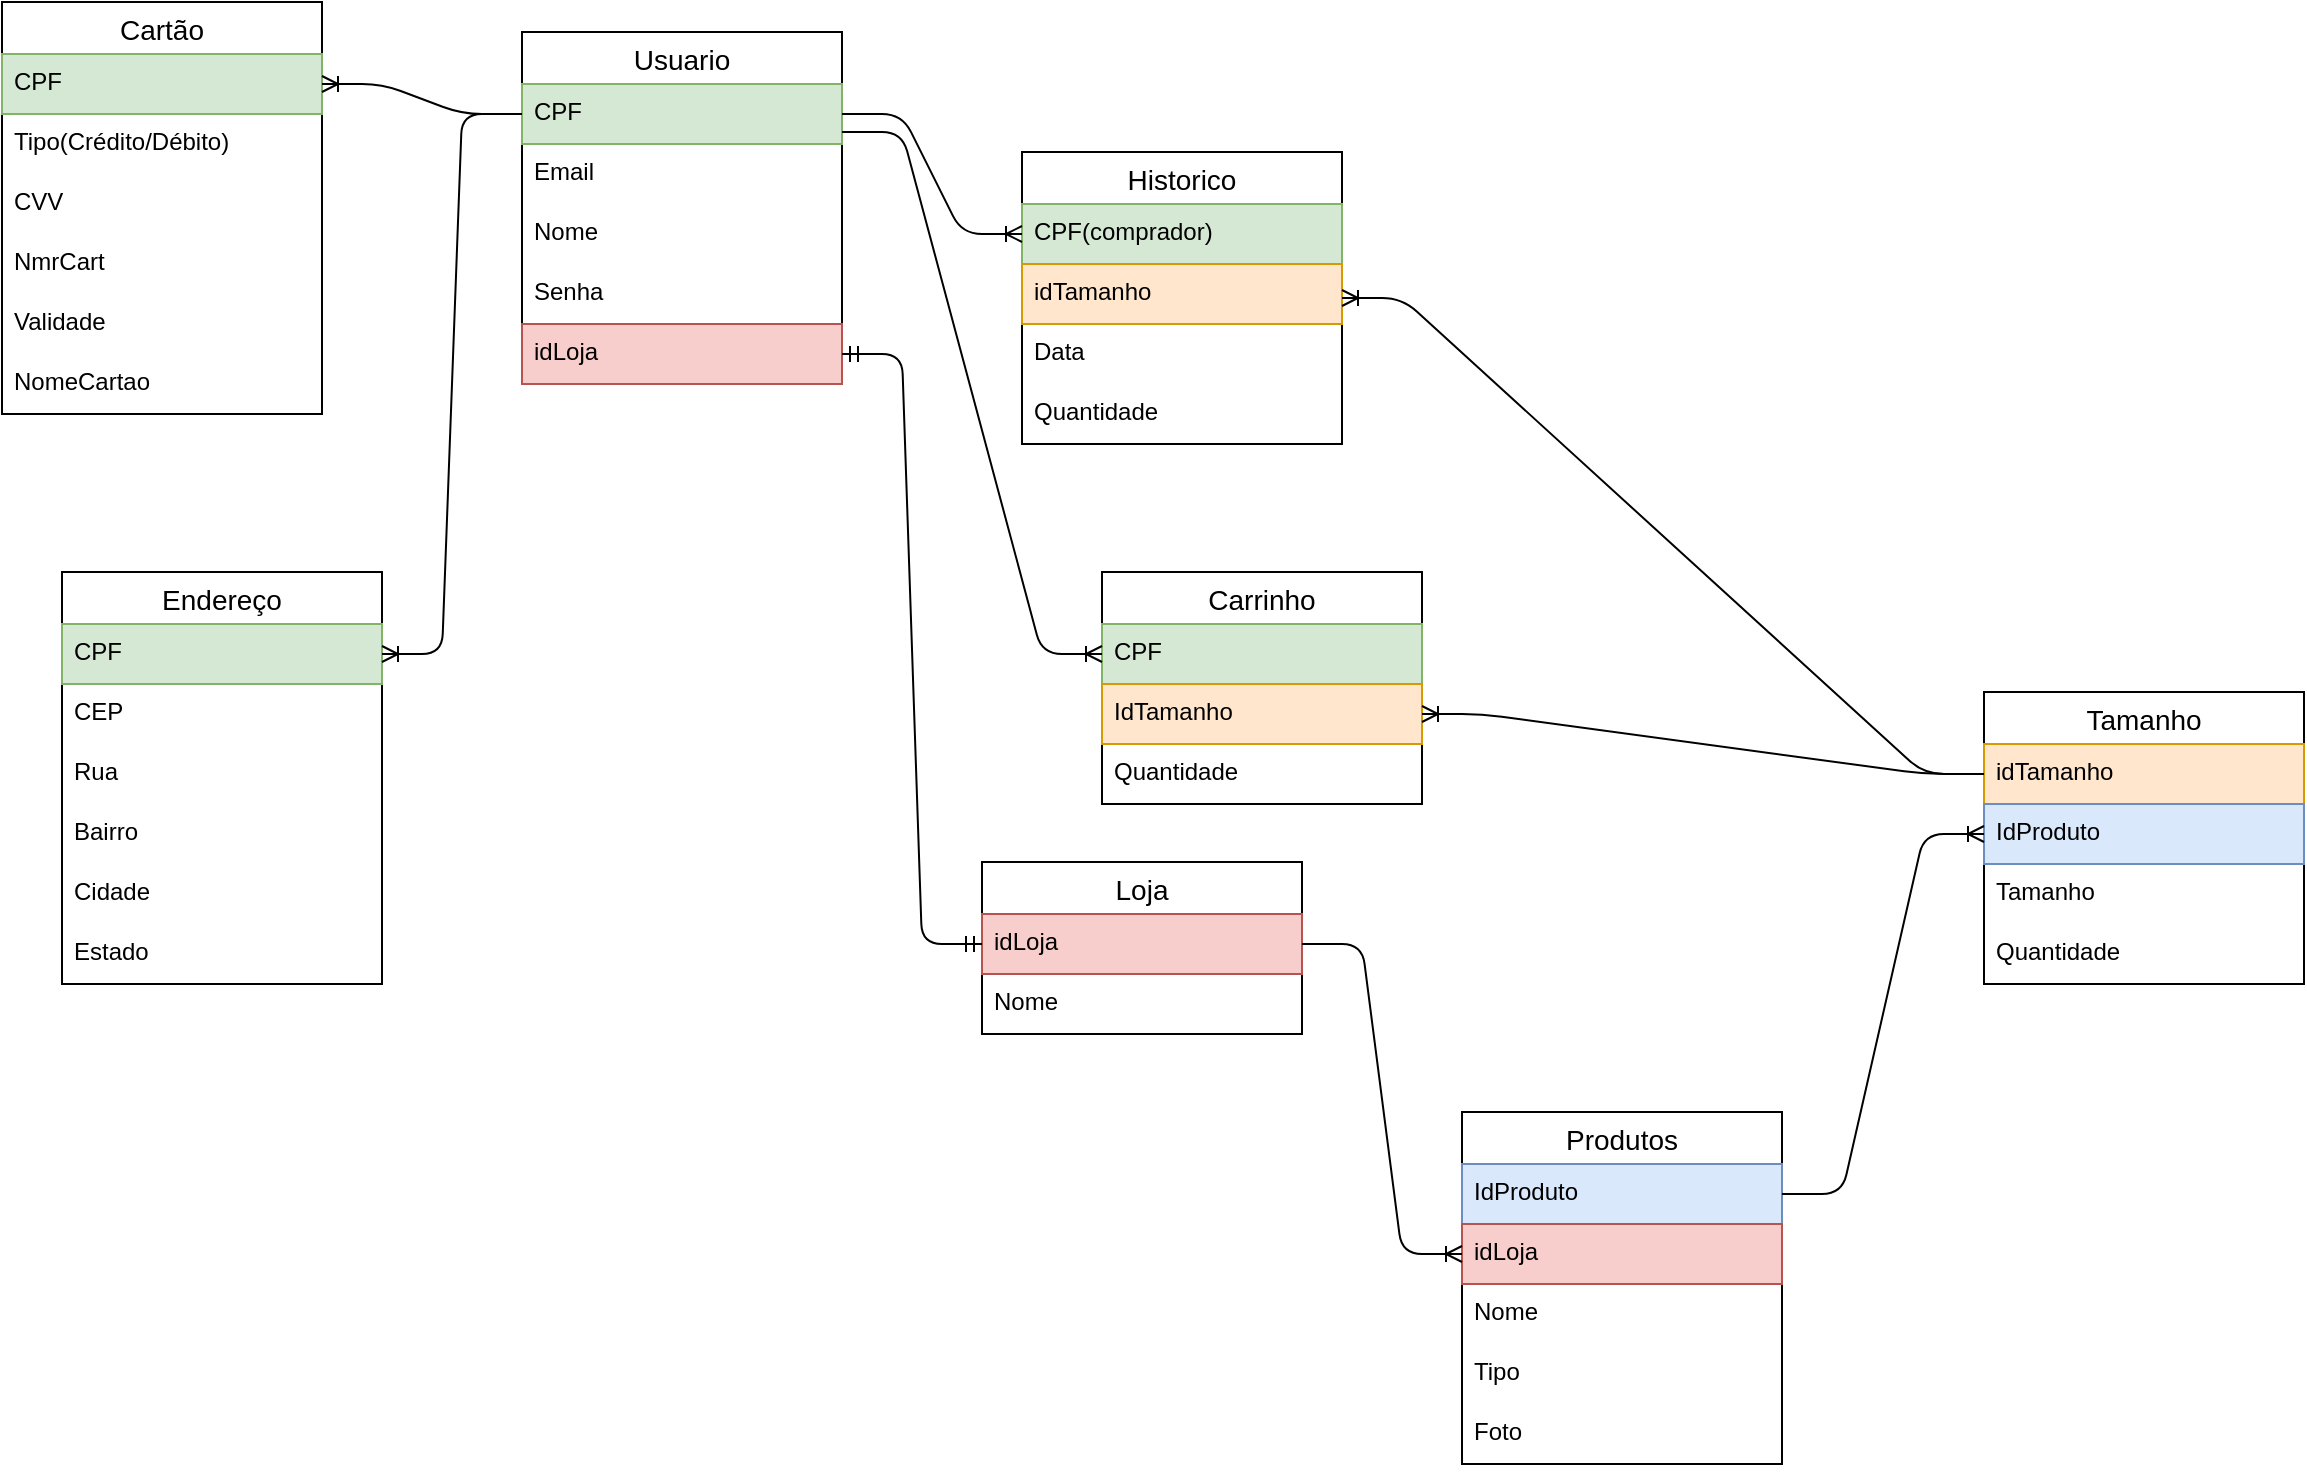 <mxfile version="14.3.0" type="device"><diagram id="N713E3WFDJxIaxxvnlDT" name="Page-1"><mxGraphModel dx="1564" dy="942" grid="1" gridSize="10" guides="1" tooltips="1" connect="1" arrows="1" fold="1" page="1" pageScale="1" pageWidth="827" pageHeight="1169" math="0" shadow="0"><root><mxCell id="0"/><mxCell id="1" parent="0"/><mxCell id="SG5OFpAj-dKWqIf8JFKs-14" value="Usuario" style="swimlane;fontStyle=0;childLayout=stackLayout;horizontal=1;startSize=26;horizontalStack=0;resizeParent=1;resizeParentMax=0;resizeLast=0;collapsible=1;marginBottom=0;align=center;fontSize=14;" vertex="1" parent="1"><mxGeometry x="350" y="170" width="160" height="176" as="geometry"/></mxCell><mxCell id="SG5OFpAj-dKWqIf8JFKs-24" value="CPF" style="text;strokeColor=#82b366;fillColor=#d5e8d4;spacingLeft=4;spacingRight=4;overflow=hidden;rotatable=0;points=[[0,0.5],[1,0.5]];portConstraint=eastwest;fontSize=12;" vertex="1" parent="SG5OFpAj-dKWqIf8JFKs-14"><mxGeometry y="26" width="160" height="30" as="geometry"/></mxCell><mxCell id="SG5OFpAj-dKWqIf8JFKs-17" value="Email" style="text;strokeColor=none;fillColor=none;spacingLeft=4;spacingRight=4;overflow=hidden;rotatable=0;points=[[0,0.5],[1,0.5]];portConstraint=eastwest;fontSize=12;" vertex="1" parent="SG5OFpAj-dKWqIf8JFKs-14"><mxGeometry y="56" width="160" height="30" as="geometry"/></mxCell><mxCell id="SG5OFpAj-dKWqIf8JFKs-15" value="Nome" style="text;strokeColor=none;fillColor=none;spacingLeft=4;spacingRight=4;overflow=hidden;rotatable=0;points=[[0,0.5],[1,0.5]];portConstraint=eastwest;fontSize=12;" vertex="1" parent="SG5OFpAj-dKWqIf8JFKs-14"><mxGeometry y="86" width="160" height="30" as="geometry"/></mxCell><mxCell id="SG5OFpAj-dKWqIf8JFKs-18" value="Senha" style="text;strokeColor=none;fillColor=none;spacingLeft=4;spacingRight=4;overflow=hidden;rotatable=0;points=[[0,0.5],[1,0.5]];portConstraint=eastwest;fontSize=12;" vertex="1" parent="SG5OFpAj-dKWqIf8JFKs-14"><mxGeometry y="116" width="160" height="30" as="geometry"/></mxCell><mxCell id="SG5OFpAj-dKWqIf8JFKs-16" value="idLoja" style="text;strokeColor=#b85450;fillColor=#f8cecc;spacingLeft=4;spacingRight=4;overflow=hidden;rotatable=0;points=[[0,0.5],[1,0.5]];portConstraint=eastwest;fontSize=12;" vertex="1" parent="SG5OFpAj-dKWqIf8JFKs-14"><mxGeometry y="146" width="160" height="30" as="geometry"/></mxCell><mxCell id="SG5OFpAj-dKWqIf8JFKs-20" value="Endereço" style="swimlane;fontStyle=0;childLayout=stackLayout;horizontal=1;startSize=26;horizontalStack=0;resizeParent=1;resizeParentMax=0;resizeLast=0;collapsible=1;marginBottom=0;align=center;fontSize=14;" vertex="1" parent="1"><mxGeometry x="120" y="440" width="160" height="206" as="geometry"/></mxCell><mxCell id="SG5OFpAj-dKWqIf8JFKs-26" value="CPF" style="text;strokeColor=#82b366;fillColor=#d5e8d4;spacingLeft=4;spacingRight=4;overflow=hidden;rotatable=0;points=[[0,0.5],[1,0.5]];portConstraint=eastwest;fontSize=12;" vertex="1" parent="SG5OFpAj-dKWqIf8JFKs-20"><mxGeometry y="26" width="160" height="30" as="geometry"/></mxCell><mxCell id="SG5OFpAj-dKWqIf8JFKs-21" value="CEP" style="text;strokeColor=none;fillColor=none;spacingLeft=4;spacingRight=4;overflow=hidden;rotatable=0;points=[[0,0.5],[1,0.5]];portConstraint=eastwest;fontSize=12;" vertex="1" parent="SG5OFpAj-dKWqIf8JFKs-20"><mxGeometry y="56" width="160" height="30" as="geometry"/></mxCell><mxCell id="SG5OFpAj-dKWqIf8JFKs-27" value="Rua" style="text;strokeColor=none;fillColor=none;spacingLeft=4;spacingRight=4;overflow=hidden;rotatable=0;points=[[0,0.5],[1,0.5]];portConstraint=eastwest;fontSize=12;" vertex="1" parent="SG5OFpAj-dKWqIf8JFKs-20"><mxGeometry y="86" width="160" height="30" as="geometry"/></mxCell><mxCell id="SG5OFpAj-dKWqIf8JFKs-22" value="Bairro" style="text;strokeColor=none;fillColor=none;spacingLeft=4;spacingRight=4;overflow=hidden;rotatable=0;points=[[0,0.5],[1,0.5]];portConstraint=eastwest;fontSize=12;" vertex="1" parent="SG5OFpAj-dKWqIf8JFKs-20"><mxGeometry y="116" width="160" height="30" as="geometry"/></mxCell><mxCell id="SG5OFpAj-dKWqIf8JFKs-23" value="Cidade" style="text;strokeColor=none;fillColor=none;spacingLeft=4;spacingRight=4;overflow=hidden;rotatable=0;points=[[0,0.5],[1,0.5]];portConstraint=eastwest;fontSize=12;" vertex="1" parent="SG5OFpAj-dKWqIf8JFKs-20"><mxGeometry y="146" width="160" height="30" as="geometry"/></mxCell><mxCell id="SG5OFpAj-dKWqIf8JFKs-25" value="Estado" style="text;strokeColor=none;fillColor=none;spacingLeft=4;spacingRight=4;overflow=hidden;rotatable=0;points=[[0,0.5],[1,0.5]];portConstraint=eastwest;fontSize=12;" vertex="1" parent="SG5OFpAj-dKWqIf8JFKs-20"><mxGeometry y="176" width="160" height="30" as="geometry"/></mxCell><mxCell id="SG5OFpAj-dKWqIf8JFKs-28" value="Cartão" style="swimlane;fontStyle=0;childLayout=stackLayout;horizontal=1;startSize=26;horizontalStack=0;resizeParent=1;resizeParentMax=0;resizeLast=0;collapsible=1;marginBottom=0;align=center;fontSize=14;" vertex="1" parent="1"><mxGeometry x="90" y="155" width="160" height="206" as="geometry"/></mxCell><mxCell id="SG5OFpAj-dKWqIf8JFKs-35" value="CPF" style="text;strokeColor=#82b366;fillColor=#d5e8d4;spacingLeft=4;spacingRight=4;overflow=hidden;rotatable=0;points=[[0,0.5],[1,0.5]];portConstraint=eastwest;fontSize=12;" vertex="1" parent="SG5OFpAj-dKWqIf8JFKs-28"><mxGeometry y="26" width="160" height="30" as="geometry"/></mxCell><mxCell id="SG5OFpAj-dKWqIf8JFKs-29" value="Tipo(Crédito/Débito)" style="text;spacingLeft=4;spacingRight=4;overflow=hidden;rotatable=0;points=[[0,0.5],[1,0.5]];portConstraint=eastwest;fontSize=12;" vertex="1" parent="SG5OFpAj-dKWqIf8JFKs-28"><mxGeometry y="56" width="160" height="30" as="geometry"/></mxCell><mxCell id="SG5OFpAj-dKWqIf8JFKs-30" value="CVV" style="text;strokeColor=none;fillColor=none;spacingLeft=4;spacingRight=4;overflow=hidden;rotatable=0;points=[[0,0.5],[1,0.5]];portConstraint=eastwest;fontSize=12;" vertex="1" parent="SG5OFpAj-dKWqIf8JFKs-28"><mxGeometry y="86" width="160" height="30" as="geometry"/></mxCell><mxCell id="SG5OFpAj-dKWqIf8JFKs-31" value="NmrCart" style="text;strokeColor=none;fillColor=none;spacingLeft=4;spacingRight=4;overflow=hidden;rotatable=0;points=[[0,0.5],[1,0.5]];portConstraint=eastwest;fontSize=12;" vertex="1" parent="SG5OFpAj-dKWqIf8JFKs-28"><mxGeometry y="116" width="160" height="30" as="geometry"/></mxCell><mxCell id="SG5OFpAj-dKWqIf8JFKs-32" value="Validade" style="text;strokeColor=none;fillColor=none;spacingLeft=4;spacingRight=4;overflow=hidden;rotatable=0;points=[[0,0.5],[1,0.5]];portConstraint=eastwest;fontSize=12;" vertex="1" parent="SG5OFpAj-dKWqIf8JFKs-28"><mxGeometry y="146" width="160" height="30" as="geometry"/></mxCell><mxCell id="SG5OFpAj-dKWqIf8JFKs-33" value="NomeCartao" style="text;strokeColor=none;fillColor=none;spacingLeft=4;spacingRight=4;overflow=hidden;rotatable=0;points=[[0,0.5],[1,0.5]];portConstraint=eastwest;fontSize=12;" vertex="1" parent="SG5OFpAj-dKWqIf8JFKs-28"><mxGeometry y="176" width="160" height="30" as="geometry"/></mxCell><mxCell id="SG5OFpAj-dKWqIf8JFKs-49" value="Loja" style="swimlane;fontStyle=0;childLayout=stackLayout;horizontal=1;startSize=26;horizontalStack=0;resizeParent=1;resizeParentMax=0;resizeLast=0;collapsible=1;marginBottom=0;align=center;fontSize=14;" vertex="1" parent="1"><mxGeometry x="580" y="585" width="160" height="86" as="geometry"/></mxCell><mxCell id="SG5OFpAj-dKWqIf8JFKs-51" value="idLoja" style="text;strokeColor=#b85450;fillColor=#f8cecc;spacingLeft=4;spacingRight=4;overflow=hidden;rotatable=0;points=[[0,0.5],[1,0.5]];portConstraint=eastwest;fontSize=12;" vertex="1" parent="SG5OFpAj-dKWqIf8JFKs-49"><mxGeometry y="26" width="160" height="30" as="geometry"/></mxCell><mxCell id="SG5OFpAj-dKWqIf8JFKs-50" value="Nome" style="text;strokeColor=none;fillColor=none;spacingLeft=4;spacingRight=4;overflow=hidden;rotatable=0;points=[[0,0.5],[1,0.5]];portConstraint=eastwest;fontSize=12;" vertex="1" parent="SG5OFpAj-dKWqIf8JFKs-49"><mxGeometry y="56" width="160" height="30" as="geometry"/></mxCell><mxCell id="SG5OFpAj-dKWqIf8JFKs-54" value="Carrinho" style="swimlane;fontStyle=0;childLayout=stackLayout;horizontal=1;startSize=26;horizontalStack=0;resizeParent=1;resizeParentMax=0;resizeLast=0;collapsible=1;marginBottom=0;align=center;fontSize=14;" vertex="1" parent="1"><mxGeometry x="640" y="440" width="160" height="116" as="geometry"/></mxCell><mxCell id="SG5OFpAj-dKWqIf8JFKs-55" value="CPF" style="text;strokeColor=#82b366;fillColor=#d5e8d4;spacingLeft=4;spacingRight=4;overflow=hidden;rotatable=0;points=[[0,0.5],[1,0.5]];portConstraint=eastwest;fontSize=12;" vertex="1" parent="SG5OFpAj-dKWqIf8JFKs-54"><mxGeometry y="26" width="160" height="30" as="geometry"/></mxCell><mxCell id="SG5OFpAj-dKWqIf8JFKs-56" value="IdTamanho" style="text;strokeColor=#d79b00;fillColor=#ffe6cc;spacingLeft=4;spacingRight=4;overflow=hidden;rotatable=0;points=[[0,0.5],[1,0.5]];portConstraint=eastwest;fontSize=12;" vertex="1" parent="SG5OFpAj-dKWqIf8JFKs-54"><mxGeometry y="56" width="160" height="30" as="geometry"/></mxCell><mxCell id="SG5OFpAj-dKWqIf8JFKs-64" value="Quantidade" style="text;strokeColor=none;fillColor=none;spacingLeft=4;spacingRight=4;overflow=hidden;rotatable=0;points=[[0,0.5],[1,0.5]];portConstraint=eastwest;fontSize=12;" vertex="1" parent="SG5OFpAj-dKWqIf8JFKs-54"><mxGeometry y="86" width="160" height="30" as="geometry"/></mxCell><mxCell id="SG5OFpAj-dKWqIf8JFKs-59" value="Historico" style="swimlane;fontStyle=0;childLayout=stackLayout;horizontal=1;startSize=26;horizontalStack=0;resizeParent=1;resizeParentMax=0;resizeLast=0;collapsible=1;marginBottom=0;align=center;fontSize=14;" vertex="1" parent="1"><mxGeometry x="600" y="230" width="160" height="146" as="geometry"/></mxCell><mxCell id="SG5OFpAj-dKWqIf8JFKs-65" value="CPF(comprador)" style="text;strokeColor=#82b366;fillColor=#d5e8d4;spacingLeft=4;spacingRight=4;overflow=hidden;rotatable=0;points=[[0,0.5],[1,0.5]];portConstraint=eastwest;fontSize=12;" vertex="1" parent="SG5OFpAj-dKWqIf8JFKs-59"><mxGeometry y="26" width="160" height="30" as="geometry"/></mxCell><mxCell id="SG5OFpAj-dKWqIf8JFKs-60" value="idTamanho" style="text;strokeColor=#d79b00;fillColor=#ffe6cc;spacingLeft=4;spacingRight=4;overflow=hidden;rotatable=0;points=[[0,0.5],[1,0.5]];portConstraint=eastwest;fontSize=12;" vertex="1" parent="SG5OFpAj-dKWqIf8JFKs-59"><mxGeometry y="56" width="160" height="30" as="geometry"/></mxCell><mxCell id="SG5OFpAj-dKWqIf8JFKs-62" value="Data" style="text;strokeColor=none;fillColor=none;spacingLeft=4;spacingRight=4;overflow=hidden;rotatable=0;points=[[0,0.5],[1,0.5]];portConstraint=eastwest;fontSize=12;" vertex="1" parent="SG5OFpAj-dKWqIf8JFKs-59"><mxGeometry y="86" width="160" height="30" as="geometry"/></mxCell><mxCell id="SG5OFpAj-dKWqIf8JFKs-63" value="Quantidade" style="text;strokeColor=none;fillColor=none;spacingLeft=4;spacingRight=4;overflow=hidden;rotatable=0;points=[[0,0.5],[1,0.5]];portConstraint=eastwest;fontSize=12;" vertex="1" parent="SG5OFpAj-dKWqIf8JFKs-59"><mxGeometry y="116" width="160" height="30" as="geometry"/></mxCell><mxCell id="SG5OFpAj-dKWqIf8JFKs-77" value="" style="edgeStyle=entityRelationEdgeStyle;fontSize=12;html=1;endArrow=ERoneToMany;entryX=1;entryY=0.5;entryDx=0;entryDy=0;" edge="1" parent="1" source="SG5OFpAj-dKWqIf8JFKs-24" target="SG5OFpAj-dKWqIf8JFKs-35"><mxGeometry width="100" height="100" relative="1" as="geometry"><mxPoint x="240" y="400" as="sourcePoint"/><mxPoint x="340" y="300" as="targetPoint"/></mxGeometry></mxCell><mxCell id="SG5OFpAj-dKWqIf8JFKs-36" value="Produtos" style="swimlane;fontStyle=0;childLayout=stackLayout;horizontal=1;startSize=26;horizontalStack=0;resizeParent=1;resizeParentMax=0;resizeLast=0;collapsible=1;marginBottom=0;align=center;fontSize=14;" vertex="1" parent="1"><mxGeometry x="820" y="710" width="160" height="176" as="geometry"/></mxCell><mxCell id="SG5OFpAj-dKWqIf8JFKs-42" value="IdProduto" style="text;strokeColor=#6c8ebf;fillColor=#dae8fc;spacingLeft=4;spacingRight=4;overflow=hidden;rotatable=0;points=[[0,0.5],[1,0.5]];portConstraint=eastwest;fontSize=12;" vertex="1" parent="SG5OFpAj-dKWqIf8JFKs-36"><mxGeometry y="26" width="160" height="30" as="geometry"/></mxCell><mxCell id="SG5OFpAj-dKWqIf8JFKs-37" value="idLoja" style="text;spacingLeft=4;spacingRight=4;overflow=hidden;rotatable=0;points=[[0,0.5],[1,0.5]];portConstraint=eastwest;fontSize=12;fillColor=#f8cecc;strokeColor=#b85450;" vertex="1" parent="SG5OFpAj-dKWqIf8JFKs-36"><mxGeometry y="56" width="160" height="30" as="geometry"/></mxCell><mxCell id="SG5OFpAj-dKWqIf8JFKs-38" value="Nome" style="text;strokeColor=none;fillColor=none;spacingLeft=4;spacingRight=4;overflow=hidden;rotatable=0;points=[[0,0.5],[1,0.5]];portConstraint=eastwest;fontSize=12;" vertex="1" parent="SG5OFpAj-dKWqIf8JFKs-36"><mxGeometry y="86" width="160" height="30" as="geometry"/></mxCell><mxCell id="SG5OFpAj-dKWqIf8JFKs-39" value="Tipo" style="text;strokeColor=none;fillColor=none;spacingLeft=4;spacingRight=4;overflow=hidden;rotatable=0;points=[[0,0.5],[1,0.5]];portConstraint=eastwest;fontSize=12;" vertex="1" parent="SG5OFpAj-dKWqIf8JFKs-36"><mxGeometry y="116" width="160" height="30" as="geometry"/></mxCell><mxCell id="SG5OFpAj-dKWqIf8JFKs-43" value="Foto" style="text;strokeColor=none;fillColor=none;spacingLeft=4;spacingRight=4;overflow=hidden;rotatable=0;points=[[0,0.5],[1,0.5]];portConstraint=eastwest;fontSize=12;" vertex="1" parent="SG5OFpAj-dKWqIf8JFKs-36"><mxGeometry y="146" width="160" height="30" as="geometry"/></mxCell><mxCell id="SG5OFpAj-dKWqIf8JFKs-44" value="Tamanho" style="swimlane;fontStyle=0;childLayout=stackLayout;horizontal=1;startSize=26;horizontalStack=0;resizeParent=1;resizeParentMax=0;resizeLast=0;collapsible=1;marginBottom=0;align=center;fontSize=14;" vertex="1" parent="1"><mxGeometry x="1081" y="500" width="160" height="146" as="geometry"/></mxCell><mxCell id="SG5OFpAj-dKWqIf8JFKs-45" value="idTamanho" style="text;strokeColor=#d79b00;fillColor=#ffe6cc;spacingLeft=4;spacingRight=4;overflow=hidden;rotatable=0;points=[[0,0.5],[1,0.5]];portConstraint=eastwest;fontSize=12;" vertex="1" parent="SG5OFpAj-dKWqIf8JFKs-44"><mxGeometry y="26" width="160" height="30" as="geometry"/></mxCell><mxCell id="SG5OFpAj-dKWqIf8JFKs-58" value="IdProduto" style="text;strokeColor=#6c8ebf;fillColor=#dae8fc;spacingLeft=4;spacingRight=4;overflow=hidden;rotatable=0;points=[[0,0.5],[1,0.5]];portConstraint=eastwest;fontSize=12;" vertex="1" parent="SG5OFpAj-dKWqIf8JFKs-44"><mxGeometry y="56" width="160" height="30" as="geometry"/></mxCell><mxCell id="SG5OFpAj-dKWqIf8JFKs-48" value="Tamanho" style="text;strokeColor=none;fillColor=none;spacingLeft=4;spacingRight=4;overflow=hidden;rotatable=0;points=[[0,0.5],[1,0.5]];portConstraint=eastwest;fontSize=12;" vertex="1" parent="SG5OFpAj-dKWqIf8JFKs-44"><mxGeometry y="86" width="160" height="30" as="geometry"/></mxCell><mxCell id="SG5OFpAj-dKWqIf8JFKs-46" value="Quantidade" style="text;strokeColor=none;fillColor=none;spacingLeft=4;spacingRight=4;overflow=hidden;rotatable=0;points=[[0,0.5],[1,0.5]];portConstraint=eastwest;fontSize=12;" vertex="1" parent="SG5OFpAj-dKWqIf8JFKs-44"><mxGeometry y="116" width="160" height="30" as="geometry"/></mxCell><mxCell id="SG5OFpAj-dKWqIf8JFKs-89" value="" style="edgeStyle=entityRelationEdgeStyle;fontSize=12;html=1;endArrow=ERoneToMany;entryX=1;entryY=0.5;entryDx=0;entryDy=0;exitX=0;exitY=0.5;exitDx=0;exitDy=0;" edge="1" parent="1" source="SG5OFpAj-dKWqIf8JFKs-24" target="SG5OFpAj-dKWqIf8JFKs-26"><mxGeometry width="100" height="100" relative="1" as="geometry"><mxPoint x="390" y="455" as="sourcePoint"/><mxPoint x="290" y="440" as="targetPoint"/></mxGeometry></mxCell><mxCell id="SG5OFpAj-dKWqIf8JFKs-90" value="" style="edgeStyle=entityRelationEdgeStyle;fontSize=12;html=1;endArrow=ERoneToMany;exitX=1;exitY=0.5;exitDx=0;exitDy=0;entryX=0;entryY=0.5;entryDx=0;entryDy=0;" edge="1" parent="1" source="SG5OFpAj-dKWqIf8JFKs-24" target="SG5OFpAj-dKWqIf8JFKs-65"><mxGeometry width="100" height="100" relative="1" as="geometry"><mxPoint x="380" y="480" as="sourcePoint"/><mxPoint x="480" y="380" as="targetPoint"/></mxGeometry></mxCell><mxCell id="SG5OFpAj-dKWqIf8JFKs-92" value="" style="edgeStyle=entityRelationEdgeStyle;fontSize=12;html=1;endArrow=ERoneToMany;exitX=1;exitY=0.5;exitDx=0;exitDy=0;entryX=0;entryY=0.5;entryDx=0;entryDy=0;" edge="1" parent="1" target="SG5OFpAj-dKWqIf8JFKs-55"><mxGeometry width="100" height="100" relative="1" as="geometry"><mxPoint x="510" y="220" as="sourcePoint"/><mxPoint x="600" y="280" as="targetPoint"/></mxGeometry></mxCell><mxCell id="SG5OFpAj-dKWqIf8JFKs-93" value="" style="edgeStyle=entityRelationEdgeStyle;fontSize=12;html=1;endArrow=ERmandOne;startArrow=ERmandOne;entryX=1;entryY=0.5;entryDx=0;entryDy=0;exitX=0;exitY=0.5;exitDx=0;exitDy=0;" edge="1" parent="1" source="SG5OFpAj-dKWqIf8JFKs-51" target="SG5OFpAj-dKWqIf8JFKs-16"><mxGeometry width="100" height="100" relative="1" as="geometry"><mxPoint x="540" y="610" as="sourcePoint"/><mxPoint x="550" y="420" as="targetPoint"/></mxGeometry></mxCell><mxCell id="SG5OFpAj-dKWqIf8JFKs-94" value="" style="edgeStyle=entityRelationEdgeStyle;fontSize=12;html=1;endArrow=ERoneToMany;entryX=0;entryY=0.5;entryDx=0;entryDy=0;" edge="1" parent="1" source="SG5OFpAj-dKWqIf8JFKs-51" target="SG5OFpAj-dKWqIf8JFKs-37"><mxGeometry width="100" height="100" relative="1" as="geometry"><mxPoint x="760" y="720" as="sourcePoint"/><mxPoint x="860" y="620" as="targetPoint"/></mxGeometry></mxCell><mxCell id="SG5OFpAj-dKWqIf8JFKs-95" value="" style="edgeStyle=entityRelationEdgeStyle;fontSize=12;html=1;endArrow=ERoneToMany;entryX=0;entryY=0.5;entryDx=0;entryDy=0;exitX=1;exitY=0.5;exitDx=0;exitDy=0;" edge="1" parent="1" source="SG5OFpAj-dKWqIf8JFKs-42" target="SG5OFpAj-dKWqIf8JFKs-58"><mxGeometry width="100" height="100" relative="1" as="geometry"><mxPoint x="630" y="860" as="sourcePoint"/><mxPoint x="730" y="760" as="targetPoint"/></mxGeometry></mxCell><mxCell id="SG5OFpAj-dKWqIf8JFKs-97" value="" style="edgeStyle=entityRelationEdgeStyle;fontSize=12;html=1;endArrow=ERoneToMany;exitX=0;exitY=0.5;exitDx=0;exitDy=0;entryX=1;entryY=0.5;entryDx=0;entryDy=0;" edge="1" parent="1" source="SG5OFpAj-dKWqIf8JFKs-45" target="SG5OFpAj-dKWqIf8JFKs-59"><mxGeometry width="100" height="100" relative="1" as="geometry"><mxPoint x="1131" y="450" as="sourcePoint"/><mxPoint x="850" y="420" as="targetPoint"/></mxGeometry></mxCell><mxCell id="SG5OFpAj-dKWqIf8JFKs-99" value="" style="edgeStyle=entityRelationEdgeStyle;fontSize=12;html=1;endArrow=ERoneToMany;exitX=0;exitY=0.5;exitDx=0;exitDy=0;entryX=1;entryY=0.5;entryDx=0;entryDy=0;" edge="1" parent="1" source="SG5OFpAj-dKWqIf8JFKs-45" target="SG5OFpAj-dKWqIf8JFKs-56"><mxGeometry width="100" height="100" relative="1" as="geometry"><mxPoint x="870" y="630" as="sourcePoint"/><mxPoint x="970" y="530" as="targetPoint"/></mxGeometry></mxCell></root></mxGraphModel></diagram></mxfile>